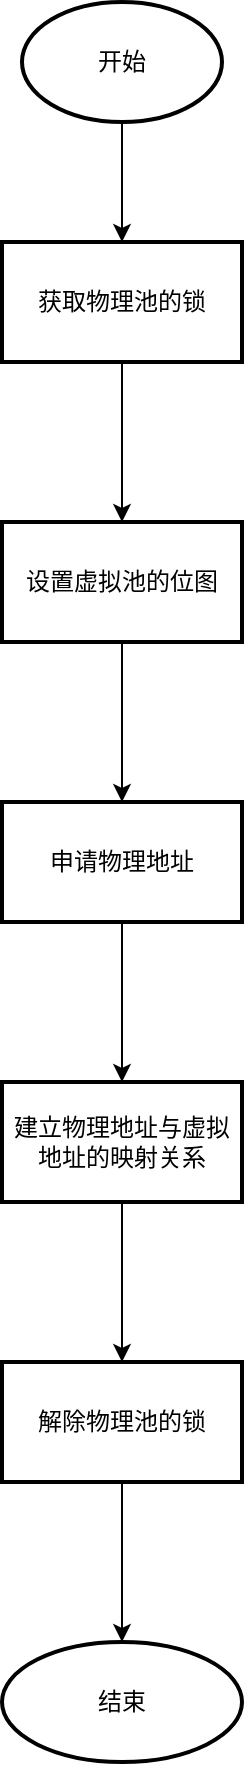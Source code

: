 <mxfile version="16.6.5" type="github">
  <diagram id="n1LJ-ZPiGX7DN0U7caab" name="Page-1">
    <mxGraphModel dx="1038" dy="539" grid="1" gridSize="10" guides="1" tooltips="1" connect="1" arrows="1" fold="1" page="1" pageScale="1" pageWidth="827" pageHeight="1169" math="0" shadow="0">
      <root>
        <mxCell id="0" />
        <mxCell id="1" parent="0" />
        <mxCell id="A3nt19TFvrYsIKU3Zn_V-3" value="" style="edgeStyle=orthogonalEdgeStyle;rounded=0;orthogonalLoop=1;jettySize=auto;html=1;strokeWidth=1;jumpStyle=none;endSize=6;arcSize=20;" parent="1" source="A3nt19TFvrYsIKU3Zn_V-1" target="A3nt19TFvrYsIKU3Zn_V-2" edge="1">
          <mxGeometry relative="1" as="geometry" />
        </mxCell>
        <mxCell id="A3nt19TFvrYsIKU3Zn_V-1" value="开始" style="strokeWidth=2;html=1;shape=mxgraph.flowchart.start_1;whiteSpace=wrap;" parent="1" vertex="1">
          <mxGeometry x="150" y="30" width="100" height="60" as="geometry" />
        </mxCell>
        <mxCell id="A3nt19TFvrYsIKU3Zn_V-6" value="" style="edgeStyle=orthogonalEdgeStyle;rounded=0;jumpStyle=none;jumpSize=2;orthogonalLoop=1;jettySize=auto;html=1;endSize=6;strokeWidth=1;" parent="1" source="A3nt19TFvrYsIKU3Zn_V-2" target="A3nt19TFvrYsIKU3Zn_V-5" edge="1">
          <mxGeometry relative="1" as="geometry" />
        </mxCell>
        <mxCell id="A3nt19TFvrYsIKU3Zn_V-2" value="获取物理池的锁" style="whiteSpace=wrap;html=1;strokeWidth=2;" parent="1" vertex="1">
          <mxGeometry x="140" y="150" width="120" height="60" as="geometry" />
        </mxCell>
        <mxCell id="A3nt19TFvrYsIKU3Zn_V-8" value="" style="edgeStyle=orthogonalEdgeStyle;rounded=0;jumpStyle=none;jumpSize=2;orthogonalLoop=1;jettySize=auto;html=1;endSize=6;strokeWidth=1;" parent="1" source="A3nt19TFvrYsIKU3Zn_V-5" target="A3nt19TFvrYsIKU3Zn_V-7" edge="1">
          <mxGeometry relative="1" as="geometry" />
        </mxCell>
        <mxCell id="A3nt19TFvrYsIKU3Zn_V-5" value="设置虚拟池的位图" style="whiteSpace=wrap;html=1;strokeWidth=2;" parent="1" vertex="1">
          <mxGeometry x="140" y="290" width="120" height="60" as="geometry" />
        </mxCell>
        <mxCell id="A3nt19TFvrYsIKU3Zn_V-10" value="" style="edgeStyle=orthogonalEdgeStyle;rounded=0;jumpStyle=none;jumpSize=2;orthogonalLoop=1;jettySize=auto;html=1;endSize=6;strokeWidth=1;" parent="1" source="A3nt19TFvrYsIKU3Zn_V-7" target="A3nt19TFvrYsIKU3Zn_V-9" edge="1">
          <mxGeometry relative="1" as="geometry" />
        </mxCell>
        <mxCell id="A3nt19TFvrYsIKU3Zn_V-7" value="申请物理地址" style="whiteSpace=wrap;html=1;strokeWidth=2;" parent="1" vertex="1">
          <mxGeometry x="140" y="430" width="120" height="60" as="geometry" />
        </mxCell>
        <mxCell id="A3nt19TFvrYsIKU3Zn_V-12" value="" style="edgeStyle=orthogonalEdgeStyle;rounded=0;jumpStyle=none;jumpSize=2;orthogonalLoop=1;jettySize=auto;html=1;endSize=6;strokeWidth=1;" parent="1" source="A3nt19TFvrYsIKU3Zn_V-9" target="A3nt19TFvrYsIKU3Zn_V-11" edge="1">
          <mxGeometry relative="1" as="geometry" />
        </mxCell>
        <mxCell id="A3nt19TFvrYsIKU3Zn_V-9" value="建立物理地址与虚拟地址的映射关系" style="whiteSpace=wrap;html=1;strokeWidth=2;" parent="1" vertex="1">
          <mxGeometry x="140" y="570" width="120" height="60" as="geometry" />
        </mxCell>
        <mxCell id="A3nt19TFvrYsIKU3Zn_V-14" value="" style="edgeStyle=orthogonalEdgeStyle;rounded=0;jumpStyle=none;jumpSize=2;orthogonalLoop=1;jettySize=auto;html=1;endSize=6;strokeWidth=1;" parent="1" source="A3nt19TFvrYsIKU3Zn_V-11" target="A3nt19TFvrYsIKU3Zn_V-13" edge="1">
          <mxGeometry relative="1" as="geometry" />
        </mxCell>
        <mxCell id="A3nt19TFvrYsIKU3Zn_V-11" value="解除物理池的锁" style="whiteSpace=wrap;html=1;strokeWidth=2;" parent="1" vertex="1">
          <mxGeometry x="140" y="710" width="120" height="60" as="geometry" />
        </mxCell>
        <mxCell id="A3nt19TFvrYsIKU3Zn_V-13" value="结束" style="ellipse;whiteSpace=wrap;html=1;strokeWidth=2;" parent="1" vertex="1">
          <mxGeometry x="140" y="850" width="120" height="60" as="geometry" />
        </mxCell>
      </root>
    </mxGraphModel>
  </diagram>
</mxfile>
